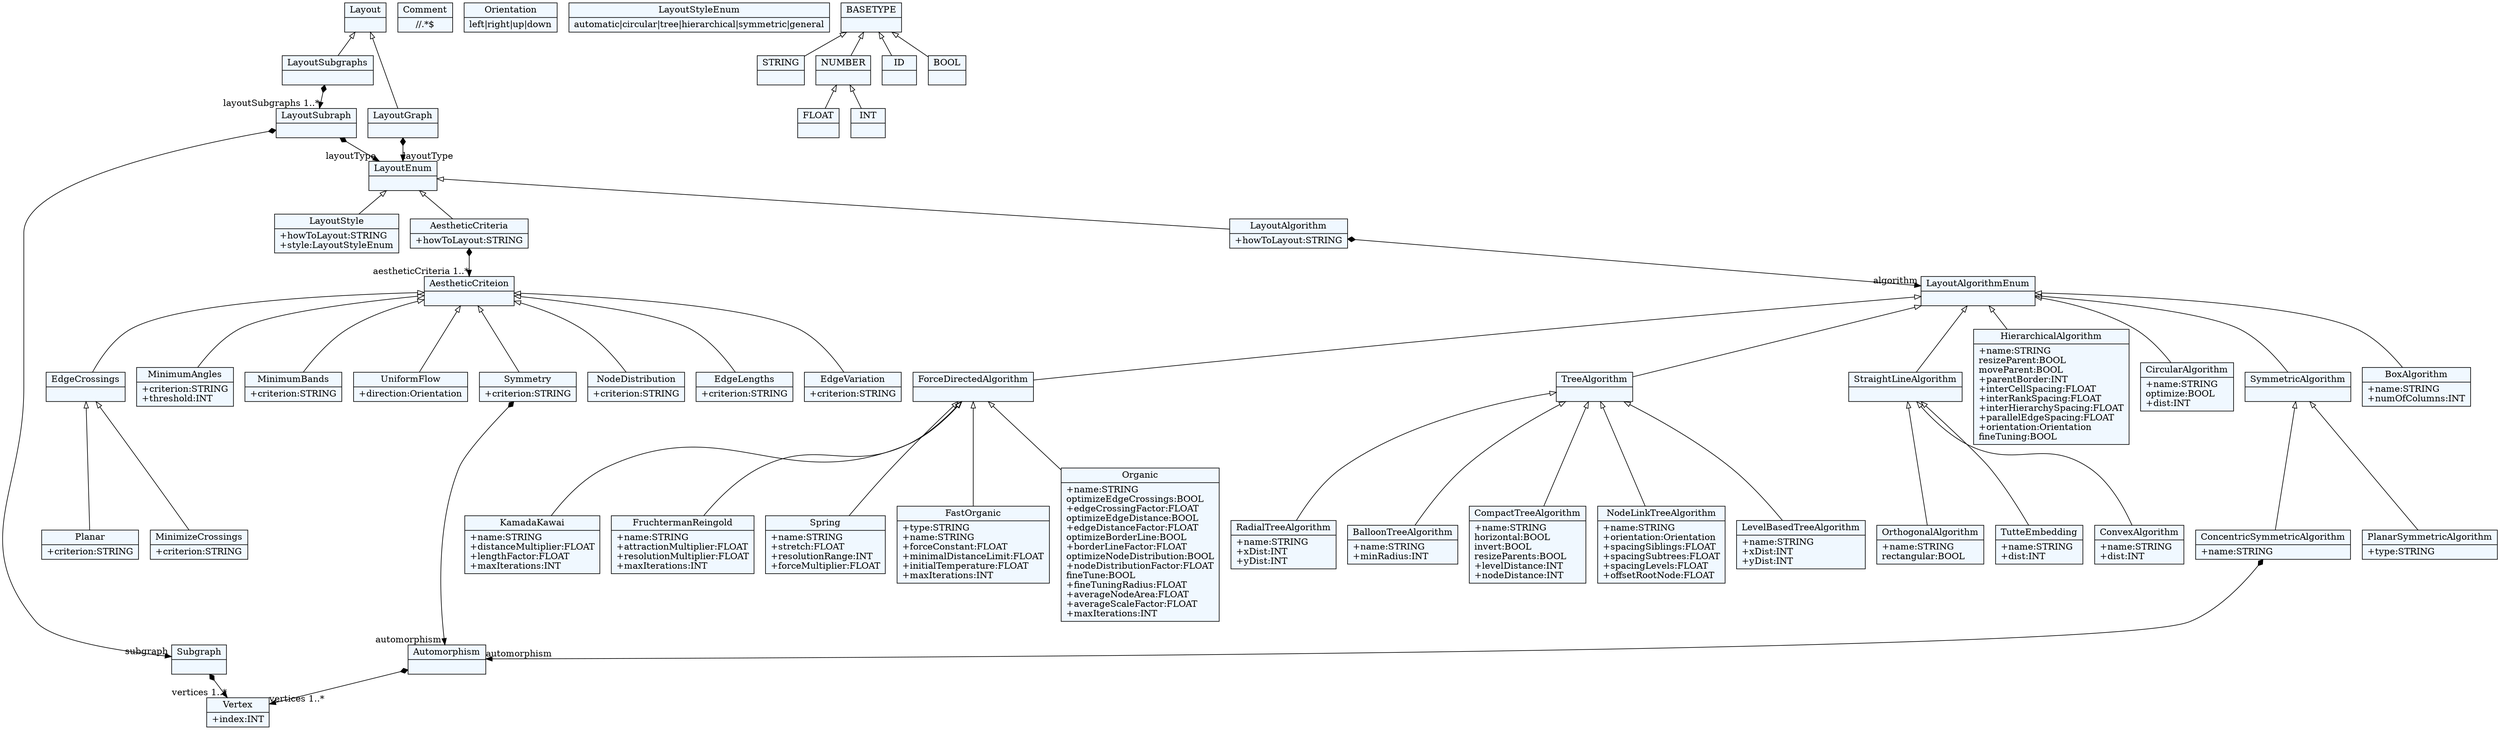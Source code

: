 
    digraph xtext {
    fontname = "Bitstream Vera Sans"
    fontsize = 8
    node[
        shape=record,
        style=filled,
        fillcolor=aliceblue
    ]
    edge[dir=black,arrowtail=empty]


85336648[ label="{OrthogonalAlgorithm|+name:STRING\lrectangular:BOOL\l}"]

85340296[ label="{Comment|\/\/.*$}"]

49028264[ label="{AestheticCriteion|}"]
49028264 -> 49029176 [dir=back]
49028264 -> 49031912 [dir=back]
49028264 -> 85310200 [dir=back]
49028264 -> 85311112 [dir=back]
49028264 -> 85312024 [dir=back]
49028264 -> 85312936 [dir=back]
49028264 -> 85313848 [dir=back]
49028264 -> 85314760 [dir=back]

85327528[ label="{ForceDirectedAlgorithm|}"]
85327528 -> 85328440 [dir=back]
85327528 -> 85329352 [dir=back]
85327528 -> 85330264 [dir=back]
85327528 -> 85331176 [dir=back]
85327528 -> 85332088 [dir=back]

85334824[ label="{TutteEmbedding|+name:STRING\l+dist:INT\l}"]

85317496[ label="{RadialTreeAlgorithm|+name:STRING\l+xDist:INT\l+yDist:INT\l}"]

85328440[ label="{KamadaKawai|+name:STRING\l+distanceMultiplier:FLOAT\l+lengthFactor:FLOAT\l+maxIterations:INT\l}"]

49020968 -> 49021880[arrowtail=diamond, dir=both, headlabel="layoutSubgraphs 1..*"]
49020968[ label="{LayoutSubgraphs|}"]

85325704 -> 85338472[arrowtail=diamond, dir=both, headlabel="automorphism "]
85325704[ label="{ConcentricSymmetricAlgorithm|+name:STRING\l}"]

85315672[ label="{LayoutAlgorithmEnum|}"]
85315672 -> 85316584 [dir=back]
85315672 -> 85333912 [dir=back]
85315672 -> 85322968 [dir=back]
85315672 -> 85323880 [dir=back]
85315672 -> 85324792 [dir=back]
85315672 -> 85327528 [dir=back]
85315672 -> 85333000 [dir=back]

49022792 -> 85337560[arrowtail=diamond, dir=both, headlabel="vertices 1..*"]
49022792[ label="{Subgraph|}"]

85330264[ label="{Spring|+name:STRING\l+stretch:FLOAT\l+resolutionRange:INT\l+forceMultiplier:FLOAT\l}"]

49023704[ label="{LayoutEnum|}"]
49023704 -> 49024616 [dir=back]
49023704 -> 49026440 [dir=back]
49023704 -> 49027352 [dir=back]

85312024 -> 85338472[arrowtail=diamond, dir=both, headlabel="automorphism "]
85312024[ label="{Symmetry|+criterion:STRING\l}"]

85332088[ label="{Organic|+name:STRING\loptimizeEdgeCrossings:BOOL\l+edgeCrossingFactor:FLOAT\loptimizeEdgeDistance:BOOL\l+edgeDistanceFactor:FLOAT\loptimizeBorderLine:BOOL\l+borderLineFactor:FLOAT\loptimizeNodeDistribution:BOOL\l+nodeDistributionFactor:FLOAT\lfineTune:BOOL\l+fineTuningRadius:FLOAT\l+averageNodeArea:FLOAT\l+averageScaleFactor:FLOAT\l+maxIterations:INT\l}"]

85339384[ label="{Orientation|left\|right\|up\|down}"]

85333000[ label="{BoxAlgorithm|+name:STRING\l+numOfColumns:INT\l}"]

85322968[ label="{HierarchicalAlgorithm|+name:STRING\lresizeParent:BOOL\lmoveParent:BOOL\l+parentBorder:INT\l+interCellSpacing:FLOAT\l+interRankSpacing:FLOAT\l+interHierarchySpacing:FLOAT\l+parallelEdgeSpacing:FLOAT\l+orientation:Orientation\lfineTuning:BOOL\l}"]

85310200[ label="{MinimumBands|+criterion:STRING\l}"]

85331176[ label="{FastOrganic|+type:STRING\l+name:STRING\l+forceConstant:FLOAT\l+minimalDistanceLimit:FLOAT\l+initialTemperature:FLOAT\l+maxIterations:INT\l}"]

49025528[ label="{LayoutStyleEnum|automatic\|circular\|tree\|hierarchical\|symmetric\|general}"]

85333912[ label="{StraightLineAlgorithm|}"]
85333912 -> 85334824 [dir=back]
85333912 -> 85335736 [dir=back]
85333912 -> 85336648 [dir=back]

85311112[ label="{UniformFlow|+direction:Orientation\l}"]

85329352[ label="{FruchtermanReingold|+name:STRING\l+attractionMultiplier:FLOAT\l+resolutionMultiplier:FLOAT\l+maxIterations:INT\l}"]

85321144[ label="{BalloonTreeAlgorithm|+name:STRING\l+minRadius:INT\l}"]

49020056 -> 49023704[arrowtail=diamond, dir=both, headlabel="layoutType "]
49020056[ label="{LayoutGraph|}"]

49031000[ label="{Planar|+criterion:STRING\l}"]

85319320[ label="{CompactTreeAlgorithm|+name:STRING\lhorizontal:BOOL\linvert:BOOL\lresizeParents:BOOL\l+levelDistance:INT\l+nodeDistance:INT\l}"]

85320232[ label="{NodeLinkTreeAlgorithm|+name:STRING\l+orientation:Orientation\l+spacingSiblings:FLOAT\l+spacingSubtrees:FLOAT\l+spacingLevels:FLOAT\l+offsetRootNode:FLOAT\l}"]

85318408[ label="{LevelBasedTreeAlgorithm|+name:STRING\l+xDist:INT\l+yDist:INT\l}"]

49026440 -> 49028264[arrowtail=diamond, dir=both, headlabel="aestheticCriteria 1..*"]
49026440[ label="{AestheticCriteria|+howToLayout:STRING\l}"]

85314760[ label="{EdgeVariation|+criterion:STRING\l}"]

85316584[ label="{TreeAlgorithm|}"]
85316584 -> 85317496 [dir=back]
85316584 -> 85318408 [dir=back]
85316584 -> 85319320 [dir=back]
85316584 -> 85320232 [dir=back]
85316584 -> 85321144 [dir=back]

49021880 -> 49022792[arrowtail=diamond, dir=both, headlabel="subgraph "]
49021880 -> 49023704[arrowtail=diamond, dir=both, headlabel="layoutType "]
49021880[ label="{LayoutSubraph|}"]

49029176[ label="{EdgeCrossings|}"]
49029176 -> 49030088 [dir=back]
49029176 -> 49031000 [dir=back]

85337560[ label="{Vertex|+index:INT\l}"]

85312936[ label="{NodeDistribution|+criterion:STRING\l}"]

85324792[ label="{SymmetricAlgorithm|}"]
85324792 -> 85325704 [dir=back]
85324792 -> 85326616 [dir=back]

49024616[ label="{LayoutStyle|+howToLayout:STRING\l+style:LayoutStyleEnum\l}"]

49031912[ label="{MinimumAngles|+criterion:STRING\l+threshold:INT\l}"]

49019144[ label="{Layout|}"]
49019144 -> 49020056 [dir=back]
49019144 -> 49020968 [dir=back]

85323880[ label="{CircularAlgorithm|+name:STRING\loptimize:BOOL\l+dist:INT\l}"]

85338472 -> 85337560[arrowtail=diamond, dir=both, headlabel="vertices 1..*"]
85338472[ label="{Automorphism|}"]

49027352 -> 85315672[arrowtail=diamond, dir=both, headlabel="algorithm "]
49027352[ label="{LayoutAlgorithm|+howToLayout:STRING\l}"]

49030088[ label="{MinimizeCrossings|+criterion:STRING\l}"]

85335736[ label="{ConvexAlgorithm|+name:STRING\l+dist:INT\l}"]

85326616[ label="{PlanarSymmetricAlgorithm|+type:STRING\l}"]

85313848[ label="{EdgeLengths|+criterion:STRING\l}"]

44763880[ label="{STRING|}"]

49017320[ label="{NUMBER|}"]
49017320 -> 44766616 [dir=back]
49017320 -> 44765704 [dir=back]

44766616[ label="{FLOAT|}"]

49018232[ label="{BASETYPE|}"]
49018232 -> 49017320 [dir=back]
49018232 -> 44762968 [dir=back]
49018232 -> 44763880 [dir=back]
49018232 -> 44764792 [dir=back]

44765704[ label="{INT|}"]

44762968[ label="{ID|}"]

44764792[ label="{BOOL|}"]


}
